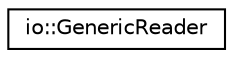 digraph "Graphical Class Hierarchy"
{
 // LATEX_PDF_SIZE
  edge [fontname="Helvetica",fontsize="10",labelfontname="Helvetica",labelfontsize="10"];
  node [fontname="Helvetica",fontsize="10",shape=record];
  rankdir="LR";
  Node0 [label="io::GenericReader",height=0.2,width=0.4,color="black", fillcolor="white", style="filled",URL="$classio_1_1_generic_reader.html",tooltip=" "];
}
